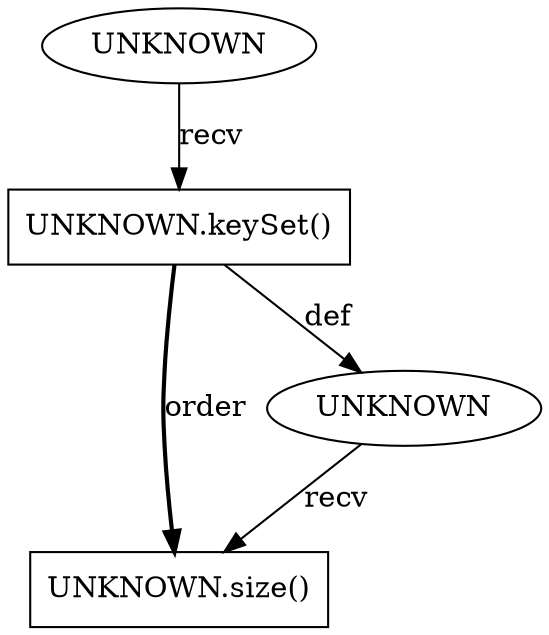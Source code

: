 digraph "AUG" {

  1 [ label="UNKNOWN.size()" shape="box" ];
  2 [ label="UNKNOWN" shape="ellipse" ];
  3 [ label="UNKNOWN.keySet()" shape="box" ];
  4 [ label="UNKNOWN" shape="ellipse" ];
  3 -> 1 [ label="order" style="bold" ];
  2 -> 1 [ label="recv" style="solid" ];
  3 -> 2 [ label="def" style="solid" ];
  4 -> 3 [ label="recv" style="solid" ];
}
